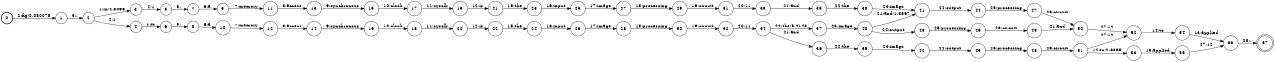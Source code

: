digraph FST {
rankdir = LR;
size = "8.5,11";
label = "";
center = 1;
orientation = Portrait;
ranksep = "0.4";
nodesep = "0.25";
0 [label = "0", shape = circle, style = bold, fontsize = 14]
	0 -> 1 [label = "2:fig/0.080078", fontsize = 14];
1 [label = "1", shape = circle, style = solid, fontsize = 14]
	1 -> 2 [label = "3:.", fontsize = 14];
2 [label = "2", shape = circle, style = solid, fontsize = 14]
	2 -> 3 [label = "1:in/4.8096", fontsize = 14];
	2 -> 4 [label = "4:1", fontsize = 14];
3 [label = "3", shape = circle, style = solid, fontsize = 14]
	3 -> 5 [label = "4:1", fontsize = 14];
4 [label = "4", shape = circle, style = solid, fontsize = 14]
	4 -> 6 [label = "1:in", fontsize = 14];
5 [label = "5", shape = circle, style = solid, fontsize = 14]
	5 -> 7 [label = "5:,", fontsize = 14];
6 [label = "6", shape = circle, style = solid, fontsize = 14]
	6 -> 8 [label = "5:,", fontsize = 14];
7 [label = "7", shape = circle, style = solid, fontsize = 14]
	7 -> 9 [label = "6:a", fontsize = 14];
8 [label = "8", shape = circle, style = solid, fontsize = 14]
	8 -> 10 [label = "6:a", fontsize = 14];
9 [label = "9", shape = circle, style = solid, fontsize = 14]
	9 -> 11 [label = "7:memory", fontsize = 14];
10 [label = "10", shape = circle, style = solid, fontsize = 14]
	10 -> 12 [label = "7:memory", fontsize = 14];
11 [label = "11", shape = circle, style = solid, fontsize = 14]
	11 -> 13 [label = "8:access", fontsize = 14];
12 [label = "12", shape = circle, style = solid, fontsize = 14]
	12 -> 14 [label = "8:access", fontsize = 14];
13 [label = "13", shape = circle, style = solid, fontsize = 14]
	13 -> 15 [label = "9:synchronous", fontsize = 14];
14 [label = "14", shape = circle, style = solid, fontsize = 14]
	14 -> 16 [label = "9:synchronous", fontsize = 14];
15 [label = "15", shape = circle, style = solid, fontsize = 14]
	15 -> 17 [label = "10:clock", fontsize = 14];
16 [label = "16", shape = circle, style = solid, fontsize = 14]
	16 -> 18 [label = "10:clock", fontsize = 14];
17 [label = "17", shape = circle, style = solid, fontsize = 14]
	17 -> 19 [label = "11:sysclk", fontsize = 14];
18 [label = "18", shape = circle, style = solid, fontsize = 14]
	18 -> 20 [label = "11:sysclk", fontsize = 14];
19 [label = "19", shape = circle, style = solid, fontsize = 14]
	19 -> 21 [label = "12:is", fontsize = 14];
20 [label = "20", shape = circle, style = solid, fontsize = 14]
	20 -> 22 [label = "12:is", fontsize = 14];
21 [label = "21", shape = circle, style = solid, fontsize = 14]
	21 -> 23 [label = "15:the", fontsize = 14];
22 [label = "22", shape = circle, style = solid, fontsize = 14]
	22 -> 24 [label = "15:the", fontsize = 14];
23 [label = "23", shape = circle, style = solid, fontsize = 14]
	23 -> 25 [label = "16:input", fontsize = 14];
24 [label = "24", shape = circle, style = solid, fontsize = 14]
	24 -> 26 [label = "16:input", fontsize = 14];
25 [label = "25", shape = circle, style = solid, fontsize = 14]
	25 -> 27 [label = "17:image", fontsize = 14];
26 [label = "26", shape = circle, style = solid, fontsize = 14]
	26 -> 28 [label = "17:image", fontsize = 14];
27 [label = "27", shape = circle, style = solid, fontsize = 14]
	27 -> 29 [label = "18:processing", fontsize = 14];
28 [label = "28", shape = circle, style = solid, fontsize = 14]
	28 -> 30 [label = "18:processing", fontsize = 14];
29 [label = "29", shape = circle, style = solid, fontsize = 14]
	29 -> 31 [label = "19:circuit", fontsize = 14];
30 [label = "30", shape = circle, style = solid, fontsize = 14]
	30 -> 32 [label = "19:circuit", fontsize = 14];
31 [label = "31", shape = circle, style = solid, fontsize = 14]
	31 -> 33 [label = "20:11", fontsize = 14];
32 [label = "32", shape = circle, style = solid, fontsize = 14]
	32 -> 34 [label = "20:11", fontsize = 14];
33 [label = "33", shape = circle, style = solid, fontsize = 14]
	33 -> 35 [label = "21:and", fontsize = 14];
34 [label = "34", shape = circle, style = solid, fontsize = 14]
	34 -> 37 [label = "22:the/5.2148", fontsize = 14];
	34 -> 36 [label = "21:and", fontsize = 14];
35 [label = "35", shape = circle, style = solid, fontsize = 14]
	35 -> 38 [label = "22:the", fontsize = 14];
36 [label = "36", shape = circle, style = solid, fontsize = 14]
	36 -> 39 [label = "22:the", fontsize = 14];
37 [label = "37", shape = circle, style = solid, fontsize = 14]
	37 -> 40 [label = "23:image", fontsize = 14];
38 [label = "38", shape = circle, style = solid, fontsize = 14]
	38 -> 41 [label = "23:image", fontsize = 14];
39 [label = "39", shape = circle, style = solid, fontsize = 14]
	39 -> 42 [label = "23:image", fontsize = 14];
40 [label = "40", shape = circle, style = solid, fontsize = 14]
	40 -> 41 [label = "21:and/1.3867", fontsize = 14];
	40 -> 43 [label = "24:output", fontsize = 14];
41 [label = "41", shape = circle, style = solid, fontsize = 14]
	41 -> 44 [label = "24:output", fontsize = 14];
42 [label = "42", shape = circle, style = solid, fontsize = 14]
	42 -> 45 [label = "24:output", fontsize = 14];
43 [label = "43", shape = circle, style = solid, fontsize = 14]
	43 -> 46 [label = "25:processing", fontsize = 14];
44 [label = "44", shape = circle, style = solid, fontsize = 14]
	44 -> 47 [label = "25:processing", fontsize = 14];
45 [label = "45", shape = circle, style = solid, fontsize = 14]
	45 -> 48 [label = "25:processing", fontsize = 14];
46 [label = "46", shape = circle, style = solid, fontsize = 14]
	46 -> 49 [label = "26:circuit", fontsize = 14];
47 [label = "47", shape = circle, style = solid, fontsize = 14]
	47 -> 50 [label = "26:circuit", fontsize = 14];
48 [label = "48", shape = circle, style = solid, fontsize = 14]
	48 -> 51 [label = "26:circuit", fontsize = 14];
49 [label = "49", shape = circle, style = solid, fontsize = 14]
	49 -> 50 [label = "21:and", fontsize = 14];
50 [label = "50", shape = circle, style = solid, fontsize = 14]
	50 -> 52 [label = "27:12", fontsize = 14];
51 [label = "51", shape = circle, style = solid, fontsize = 14]
	51 -> 53 [label = "14:to/2.6895", fontsize = 14];
	51 -> 52 [label = "27:12", fontsize = 14];
52 [label = "52", shape = circle, style = solid, fontsize = 14]
	52 -> 54 [label = "14:to", fontsize = 14];
53 [label = "53", shape = circle, style = solid, fontsize = 14]
	53 -> 55 [label = "13:applied", fontsize = 14];
54 [label = "54", shape = circle, style = solid, fontsize = 14]
	54 -> 56 [label = "13:applied", fontsize = 14];
55 [label = "55", shape = circle, style = solid, fontsize = 14]
	55 -> 56 [label = "27:12", fontsize = 14];
56 [label = "56", shape = circle, style = solid, fontsize = 14]
	56 -> 57 [label = "28:.", fontsize = 14];
57 [label = "57", shape = doublecircle, style = solid, fontsize = 14]
}
